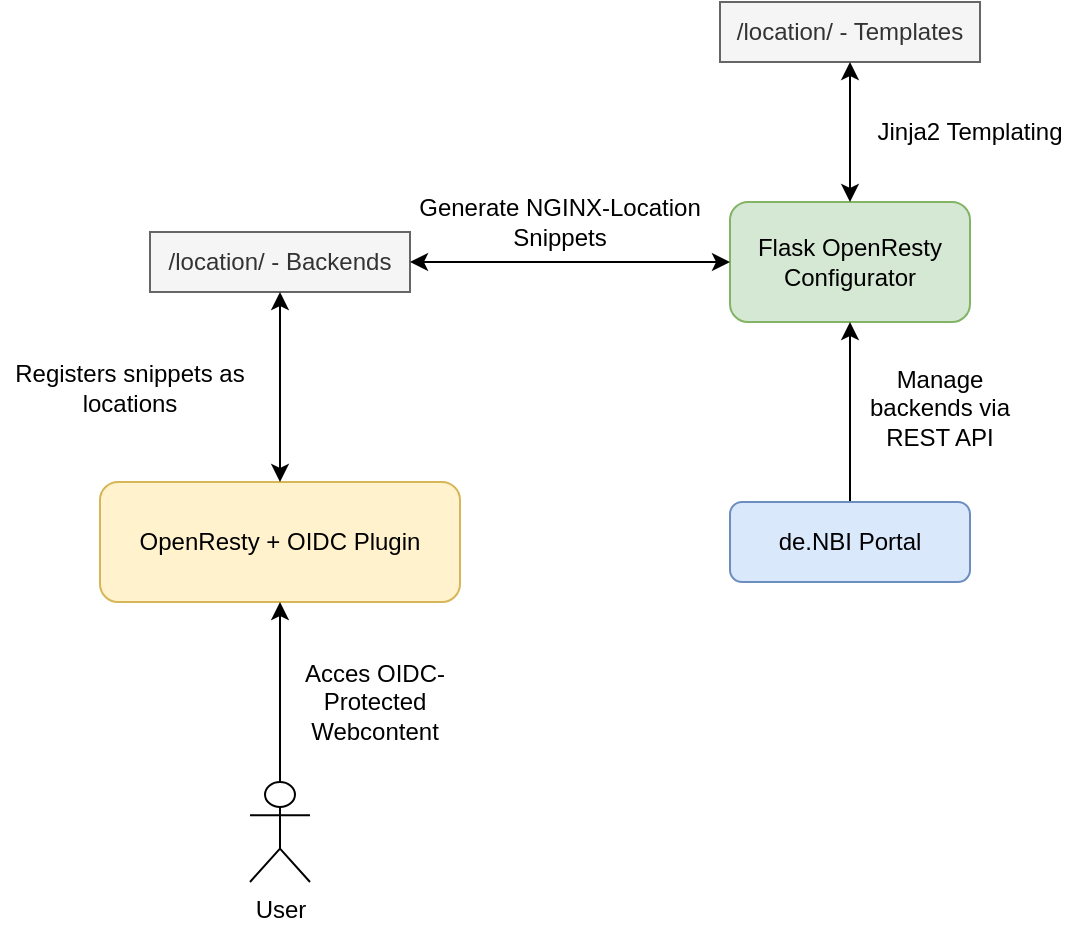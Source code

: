 <mxfile version="12.1.1" type="device" pages="1"><diagram id="0SBjhXVakLG1eOwKEDh-" name="Page-1"><mxGraphModel dx="2032" dy="1045" grid="1" gridSize="10" guides="1" tooltips="1" connect="1" arrows="1" fold="1" page="1" pageScale="1" pageWidth="827" pageHeight="1169" math="0" shadow="0"><root><mxCell id="0"/><mxCell id="1" parent="0"/><mxCell id="Ph-owdPyNfVSfrOqYgD_-1" value="Flask OpenResty Configurator" style="rounded=1;whiteSpace=wrap;html=1;fillColor=#d5e8d4;strokeColor=#82b366;" vertex="1" parent="1"><mxGeometry x="545" y="240" width="120" height="60" as="geometry"/></mxCell><mxCell id="Ph-owdPyNfVSfrOqYgD_-2" value="OpenResty + OIDC Plugin" style="rounded=1;whiteSpace=wrap;html=1;fillColor=#fff2cc;strokeColor=#d6b656;" vertex="1" parent="1"><mxGeometry x="230" y="380" width="180" height="60" as="geometry"/></mxCell><mxCell id="Ph-owdPyNfVSfrOqYgD_-3" value="/location/ - Backends" style="rounded=0;whiteSpace=wrap;html=1;fillColor=#f5f5f5;strokeColor=#666666;fontColor=#333333;" vertex="1" parent="1"><mxGeometry x="255" y="255" width="130" height="30" as="geometry"/></mxCell><mxCell id="Ph-owdPyNfVSfrOqYgD_-5" value="/location/ - Templates" style="rounded=0;whiteSpace=wrap;html=1;fillColor=#f5f5f5;strokeColor=#666666;fontColor=#333333;" vertex="1" parent="1"><mxGeometry x="540" y="140" width="130" height="30" as="geometry"/></mxCell><mxCell id="Ph-owdPyNfVSfrOqYgD_-7" value="" style="endArrow=classic;startArrow=classic;html=1;exitX=0.5;exitY=0;exitDx=0;exitDy=0;entryX=0.5;entryY=1;entryDx=0;entryDy=0;" edge="1" parent="1" source="Ph-owdPyNfVSfrOqYgD_-1" target="Ph-owdPyNfVSfrOqYgD_-5"><mxGeometry width="50" height="50" relative="1" as="geometry"><mxPoint x="580" y="230" as="sourcePoint"/><mxPoint x="630" y="180" as="targetPoint"/><Array as="points"/></mxGeometry></mxCell><mxCell id="Ph-owdPyNfVSfrOqYgD_-8" value="Jinja2 Templating" style="text;html=1;strokeColor=none;fillColor=none;align=center;verticalAlign=middle;whiteSpace=wrap;rounded=0;" vertex="1" parent="1"><mxGeometry x="610" y="195" width="110" height="20" as="geometry"/></mxCell><mxCell id="Ph-owdPyNfVSfrOqYgD_-9" value="" style="endArrow=classic;startArrow=classic;html=1;entryX=0;entryY=0.5;entryDx=0;entryDy=0;exitX=1;exitY=0.5;exitDx=0;exitDy=0;" edge="1" parent="1" source="Ph-owdPyNfVSfrOqYgD_-3" target="Ph-owdPyNfVSfrOqYgD_-1"><mxGeometry width="50" height="50" relative="1" as="geometry"><mxPoint x="420" y="270" as="sourcePoint"/><mxPoint x="507.5" y="245" as="targetPoint"/></mxGeometry></mxCell><mxCell id="Ph-owdPyNfVSfrOqYgD_-10" value="Generate NGINX-Location Snippets" style="text;html=1;strokeColor=none;fillColor=none;align=center;verticalAlign=middle;whiteSpace=wrap;rounded=0;" vertex="1" parent="1"><mxGeometry x="375" y="240" width="170" height="20" as="geometry"/></mxCell><mxCell id="Ph-owdPyNfVSfrOqYgD_-11" value="" style="endArrow=classic;startArrow=classic;html=1;exitX=0.5;exitY=0;exitDx=0;exitDy=0;entryX=0.5;entryY=1;entryDx=0;entryDy=0;" edge="1" parent="1" source="Ph-owdPyNfVSfrOqYgD_-2" target="Ph-owdPyNfVSfrOqYgD_-3"><mxGeometry width="50" height="50" relative="1" as="geometry"><mxPoint x="295" y="357.5" as="sourcePoint"/><mxPoint x="345" y="307.5" as="targetPoint"/></mxGeometry></mxCell><mxCell id="Ph-owdPyNfVSfrOqYgD_-12" value="Registers snippets as locations" style="text;html=1;strokeColor=none;fillColor=none;align=center;verticalAlign=middle;whiteSpace=wrap;rounded=0;" vertex="1" parent="1"><mxGeometry x="180" y="322.5" width="130" height="20" as="geometry"/></mxCell><mxCell id="Ph-owdPyNfVSfrOqYgD_-16" style="edgeStyle=orthogonalEdgeStyle;rounded=0;orthogonalLoop=1;jettySize=auto;html=1;entryX=0.5;entryY=1;entryDx=0;entryDy=0;" edge="1" parent="1" source="Ph-owdPyNfVSfrOqYgD_-13" target="Ph-owdPyNfVSfrOqYgD_-1"><mxGeometry relative="1" as="geometry"/></mxCell><mxCell id="Ph-owdPyNfVSfrOqYgD_-13" value="de.NBI Portal" style="rounded=1;whiteSpace=wrap;html=1;fillColor=#dae8fc;strokeColor=#6c8ebf;" vertex="1" parent="1"><mxGeometry x="545" y="390" width="120" height="40" as="geometry"/></mxCell><mxCell id="Ph-owdPyNfVSfrOqYgD_-17" value="Manage backends via REST API" style="text;html=1;strokeColor=none;fillColor=none;align=center;verticalAlign=middle;whiteSpace=wrap;rounded=0;" vertex="1" parent="1"><mxGeometry x="610" y="333" width="80" height="20" as="geometry"/></mxCell><mxCell id="Ph-owdPyNfVSfrOqYgD_-18" value="User" style="shape=umlActor;verticalLabelPosition=bottom;labelBackgroundColor=#ffffff;verticalAlign=top;html=1;outlineConnect=0;" vertex="1" parent="1"><mxGeometry x="305" y="530" width="30" height="50" as="geometry"/></mxCell><mxCell id="Ph-owdPyNfVSfrOqYgD_-19" value="" style="endArrow=classic;html=1;entryX=0.5;entryY=1;entryDx=0;entryDy=0;exitX=0.5;exitY=0;exitDx=0;exitDy=0;exitPerimeter=0;" edge="1" parent="1" source="Ph-owdPyNfVSfrOqYgD_-18" target="Ph-owdPyNfVSfrOqYgD_-2"><mxGeometry width="50" height="50" relative="1" as="geometry"><mxPoint x="295" y="520" as="sourcePoint"/><mxPoint x="345" y="470" as="targetPoint"/></mxGeometry></mxCell><mxCell id="Ph-owdPyNfVSfrOqYgD_-20" value="Acces OIDC-Protected Webcontent" style="text;html=1;strokeColor=none;fillColor=none;align=center;verticalAlign=middle;whiteSpace=wrap;rounded=0;" vertex="1" parent="1"><mxGeometry x="310" y="480" width="115" height="20" as="geometry"/></mxCell></root></mxGraphModel></diagram></mxfile>